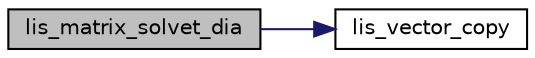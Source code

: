 digraph "lis_matrix_solvet_dia"
{
  edge [fontname="Helvetica",fontsize="10",labelfontname="Helvetica",labelfontsize="10"];
  node [fontname="Helvetica",fontsize="10",shape=record];
  rankdir="LR";
  Node14590 [label="lis_matrix_solvet_dia",height=0.2,width=0.4,color="black", fillcolor="grey75", style="filled", fontcolor="black"];
  Node14590 -> Node14591 [color="midnightblue",fontsize="10",style="solid",fontname="Helvetica"];
  Node14591 [label="lis_vector_copy",height=0.2,width=0.4,color="black", fillcolor="white", style="filled",URL="$d3/d33/lis_8h.html#abff0c4f94df1aa3723b22c7cb1725916"];
}
